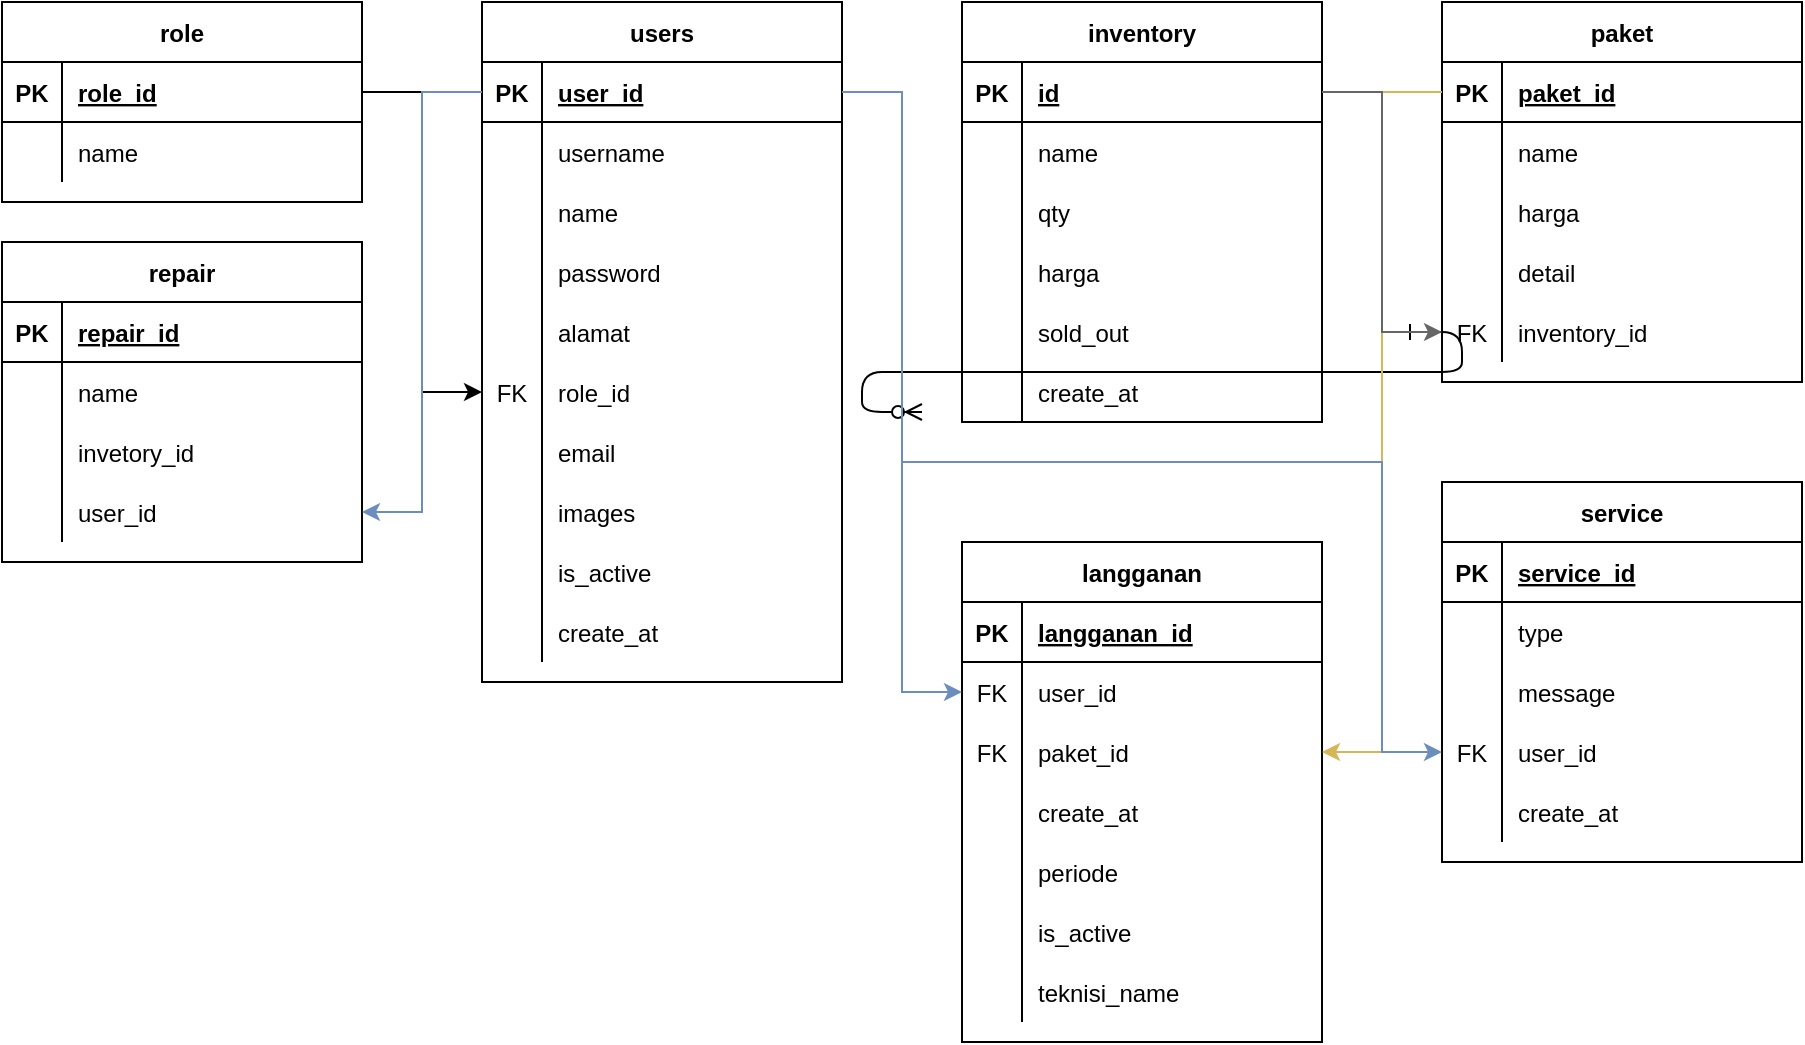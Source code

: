 <mxfile version="15.2.9" type="github">
  <diagram id="R2lEEEUBdFMjLlhIrx00" name="Page-1">
    <mxGraphModel dx="868" dy="482" grid="1" gridSize="10" guides="1" tooltips="1" connect="1" arrows="1" fold="1" page="1" pageScale="1" pageWidth="850" pageHeight="1100" math="0" shadow="0" extFonts="Permanent Marker^https://fonts.googleapis.com/css?family=Permanent+Marker">
      <root>
        <mxCell id="0" />
        <mxCell id="1" parent="0" />
        <mxCell id="C-vyLk0tnHw3VtMMgP7b-12" value="" style="edgeStyle=entityRelationEdgeStyle;endArrow=ERzeroToMany;startArrow=ERone;endFill=1;startFill=0;" parent="1" target="C-vyLk0tnHw3VtMMgP7b-17" edge="1">
          <mxGeometry width="100" height="100" relative="1" as="geometry">
            <mxPoint x="700" y="165" as="sourcePoint" />
            <mxPoint x="460" y="205" as="targetPoint" />
          </mxGeometry>
        </mxCell>
        <mxCell id="SBgtF4KE6FhKTmxoc9bB-1" value="users" style="shape=table;startSize=30;container=1;collapsible=1;childLayout=tableLayout;fixedRows=1;rowLines=0;fontStyle=1;align=center;resizeLast=1;" vertex="1" parent="1">
          <mxGeometry x="240" width="180" height="340" as="geometry" />
        </mxCell>
        <mxCell id="SBgtF4KE6FhKTmxoc9bB-2" value="" style="shape=partialRectangle;collapsible=0;dropTarget=0;pointerEvents=0;fillColor=none;top=0;left=0;bottom=1;right=0;points=[[0,0.5],[1,0.5]];portConstraint=eastwest;" vertex="1" parent="SBgtF4KE6FhKTmxoc9bB-1">
          <mxGeometry y="30" width="180" height="30" as="geometry" />
        </mxCell>
        <mxCell id="SBgtF4KE6FhKTmxoc9bB-3" value="PK" style="shape=partialRectangle;connectable=0;fillColor=none;top=0;left=0;bottom=0;right=0;fontStyle=1;overflow=hidden;" vertex="1" parent="SBgtF4KE6FhKTmxoc9bB-2">
          <mxGeometry width="30" height="30" as="geometry">
            <mxRectangle width="30" height="30" as="alternateBounds" />
          </mxGeometry>
        </mxCell>
        <mxCell id="SBgtF4KE6FhKTmxoc9bB-4" value="user_id" style="shape=partialRectangle;connectable=0;fillColor=none;top=0;left=0;bottom=0;right=0;align=left;spacingLeft=6;fontStyle=5;overflow=hidden;" vertex="1" parent="SBgtF4KE6FhKTmxoc9bB-2">
          <mxGeometry x="30" width="150" height="30" as="geometry">
            <mxRectangle width="150" height="30" as="alternateBounds" />
          </mxGeometry>
        </mxCell>
        <mxCell id="SBgtF4KE6FhKTmxoc9bB-5" value="" style="shape=partialRectangle;collapsible=0;dropTarget=0;pointerEvents=0;fillColor=none;top=0;left=0;bottom=0;right=0;points=[[0,0.5],[1,0.5]];portConstraint=eastwest;" vertex="1" parent="SBgtF4KE6FhKTmxoc9bB-1">
          <mxGeometry y="60" width="180" height="30" as="geometry" />
        </mxCell>
        <mxCell id="SBgtF4KE6FhKTmxoc9bB-6" value="" style="shape=partialRectangle;connectable=0;fillColor=none;top=0;left=0;bottom=0;right=0;editable=1;overflow=hidden;" vertex="1" parent="SBgtF4KE6FhKTmxoc9bB-5">
          <mxGeometry width="30" height="30" as="geometry">
            <mxRectangle width="30" height="30" as="alternateBounds" />
          </mxGeometry>
        </mxCell>
        <mxCell id="SBgtF4KE6FhKTmxoc9bB-7" value="username" style="shape=partialRectangle;connectable=0;fillColor=none;top=0;left=0;bottom=0;right=0;align=left;spacingLeft=6;overflow=hidden;" vertex="1" parent="SBgtF4KE6FhKTmxoc9bB-5">
          <mxGeometry x="30" width="150" height="30" as="geometry">
            <mxRectangle width="150" height="30" as="alternateBounds" />
          </mxGeometry>
        </mxCell>
        <mxCell id="SBgtF4KE6FhKTmxoc9bB-8" value="" style="shape=partialRectangle;collapsible=0;dropTarget=0;pointerEvents=0;fillColor=none;top=0;left=0;bottom=0;right=0;points=[[0,0.5],[1,0.5]];portConstraint=eastwest;" vertex="1" parent="SBgtF4KE6FhKTmxoc9bB-1">
          <mxGeometry y="90" width="180" height="30" as="geometry" />
        </mxCell>
        <mxCell id="SBgtF4KE6FhKTmxoc9bB-9" value="" style="shape=partialRectangle;connectable=0;fillColor=none;top=0;left=0;bottom=0;right=0;editable=1;overflow=hidden;" vertex="1" parent="SBgtF4KE6FhKTmxoc9bB-8">
          <mxGeometry width="30" height="30" as="geometry">
            <mxRectangle width="30" height="30" as="alternateBounds" />
          </mxGeometry>
        </mxCell>
        <mxCell id="SBgtF4KE6FhKTmxoc9bB-10" value="name" style="shape=partialRectangle;connectable=0;fillColor=none;top=0;left=0;bottom=0;right=0;align=left;spacingLeft=6;overflow=hidden;" vertex="1" parent="SBgtF4KE6FhKTmxoc9bB-8">
          <mxGeometry x="30" width="150" height="30" as="geometry">
            <mxRectangle width="150" height="30" as="alternateBounds" />
          </mxGeometry>
        </mxCell>
        <mxCell id="SBgtF4KE6FhKTmxoc9bB-14" style="shape=partialRectangle;collapsible=0;dropTarget=0;pointerEvents=0;fillColor=none;top=0;left=0;bottom=0;right=0;points=[[0,0.5],[1,0.5]];portConstraint=eastwest;" vertex="1" parent="SBgtF4KE6FhKTmxoc9bB-1">
          <mxGeometry y="120" width="180" height="30" as="geometry" />
        </mxCell>
        <mxCell id="SBgtF4KE6FhKTmxoc9bB-15" style="shape=partialRectangle;connectable=0;fillColor=none;top=0;left=0;bottom=0;right=0;editable=1;overflow=hidden;" vertex="1" parent="SBgtF4KE6FhKTmxoc9bB-14">
          <mxGeometry width="30" height="30" as="geometry">
            <mxRectangle width="30" height="30" as="alternateBounds" />
          </mxGeometry>
        </mxCell>
        <mxCell id="SBgtF4KE6FhKTmxoc9bB-16" value="password" style="shape=partialRectangle;connectable=0;fillColor=none;top=0;left=0;bottom=0;right=0;align=left;spacingLeft=6;overflow=hidden;" vertex="1" parent="SBgtF4KE6FhKTmxoc9bB-14">
          <mxGeometry x="30" width="150" height="30" as="geometry">
            <mxRectangle width="150" height="30" as="alternateBounds" />
          </mxGeometry>
        </mxCell>
        <mxCell id="SBgtF4KE6FhKTmxoc9bB-109" style="shape=partialRectangle;collapsible=0;dropTarget=0;pointerEvents=0;fillColor=none;top=0;left=0;bottom=0;right=0;points=[[0,0.5],[1,0.5]];portConstraint=eastwest;" vertex="1" parent="SBgtF4KE6FhKTmxoc9bB-1">
          <mxGeometry y="150" width="180" height="30" as="geometry" />
        </mxCell>
        <mxCell id="SBgtF4KE6FhKTmxoc9bB-110" style="shape=partialRectangle;connectable=0;fillColor=none;top=0;left=0;bottom=0;right=0;editable=1;overflow=hidden;" vertex="1" parent="SBgtF4KE6FhKTmxoc9bB-109">
          <mxGeometry width="30" height="30" as="geometry">
            <mxRectangle width="30" height="30" as="alternateBounds" />
          </mxGeometry>
        </mxCell>
        <mxCell id="SBgtF4KE6FhKTmxoc9bB-111" value="alamat" style="shape=partialRectangle;connectable=0;fillColor=none;top=0;left=0;bottom=0;right=0;align=left;spacingLeft=6;overflow=hidden;" vertex="1" parent="SBgtF4KE6FhKTmxoc9bB-109">
          <mxGeometry x="30" width="150" height="30" as="geometry">
            <mxRectangle width="150" height="30" as="alternateBounds" />
          </mxGeometry>
        </mxCell>
        <mxCell id="SBgtF4KE6FhKTmxoc9bB-17" style="shape=partialRectangle;collapsible=0;dropTarget=0;pointerEvents=0;fillColor=none;top=0;left=0;bottom=0;right=0;points=[[0,0.5],[1,0.5]];portConstraint=eastwest;" vertex="1" parent="SBgtF4KE6FhKTmxoc9bB-1">
          <mxGeometry y="180" width="180" height="30" as="geometry" />
        </mxCell>
        <mxCell id="SBgtF4KE6FhKTmxoc9bB-18" value="FK" style="shape=partialRectangle;connectable=0;fillColor=none;top=0;left=0;bottom=0;right=0;editable=1;overflow=hidden;" vertex="1" parent="SBgtF4KE6FhKTmxoc9bB-17">
          <mxGeometry width="30" height="30" as="geometry">
            <mxRectangle width="30" height="30" as="alternateBounds" />
          </mxGeometry>
        </mxCell>
        <mxCell id="SBgtF4KE6FhKTmxoc9bB-19" value="role_id" style="shape=partialRectangle;connectable=0;fillColor=none;top=0;left=0;bottom=0;right=0;align=left;spacingLeft=6;overflow=hidden;" vertex="1" parent="SBgtF4KE6FhKTmxoc9bB-17">
          <mxGeometry x="30" width="150" height="30" as="geometry">
            <mxRectangle width="150" height="30" as="alternateBounds" />
          </mxGeometry>
        </mxCell>
        <mxCell id="SBgtF4KE6FhKTmxoc9bB-11" value="" style="shape=partialRectangle;collapsible=0;dropTarget=0;pointerEvents=0;fillColor=none;top=0;left=0;bottom=0;right=0;points=[[0,0.5],[1,0.5]];portConstraint=eastwest;" vertex="1" parent="SBgtF4KE6FhKTmxoc9bB-1">
          <mxGeometry y="210" width="180" height="30" as="geometry" />
        </mxCell>
        <mxCell id="SBgtF4KE6FhKTmxoc9bB-12" value="" style="shape=partialRectangle;connectable=0;fillColor=none;top=0;left=0;bottom=0;right=0;editable=1;overflow=hidden;" vertex="1" parent="SBgtF4KE6FhKTmxoc9bB-11">
          <mxGeometry width="30" height="30" as="geometry">
            <mxRectangle width="30" height="30" as="alternateBounds" />
          </mxGeometry>
        </mxCell>
        <mxCell id="SBgtF4KE6FhKTmxoc9bB-13" value="email" style="shape=partialRectangle;connectable=0;fillColor=none;top=0;left=0;bottom=0;right=0;align=left;spacingLeft=6;overflow=hidden;" vertex="1" parent="SBgtF4KE6FhKTmxoc9bB-11">
          <mxGeometry x="30" width="150" height="30" as="geometry">
            <mxRectangle width="150" height="30" as="alternateBounds" />
          </mxGeometry>
        </mxCell>
        <mxCell id="SBgtF4KE6FhKTmxoc9bB-20" style="shape=partialRectangle;collapsible=0;dropTarget=0;pointerEvents=0;fillColor=none;top=0;left=0;bottom=0;right=0;points=[[0,0.5],[1,0.5]];portConstraint=eastwest;" vertex="1" parent="SBgtF4KE6FhKTmxoc9bB-1">
          <mxGeometry y="240" width="180" height="30" as="geometry" />
        </mxCell>
        <mxCell id="SBgtF4KE6FhKTmxoc9bB-21" style="shape=partialRectangle;connectable=0;fillColor=none;top=0;left=0;bottom=0;right=0;editable=1;overflow=hidden;" vertex="1" parent="SBgtF4KE6FhKTmxoc9bB-20">
          <mxGeometry width="30" height="30" as="geometry">
            <mxRectangle width="30" height="30" as="alternateBounds" />
          </mxGeometry>
        </mxCell>
        <mxCell id="SBgtF4KE6FhKTmxoc9bB-22" value="images" style="shape=partialRectangle;connectable=0;fillColor=none;top=0;left=0;bottom=0;right=0;align=left;spacingLeft=6;overflow=hidden;" vertex="1" parent="SBgtF4KE6FhKTmxoc9bB-20">
          <mxGeometry x="30" width="150" height="30" as="geometry">
            <mxRectangle width="150" height="30" as="alternateBounds" />
          </mxGeometry>
        </mxCell>
        <mxCell id="SBgtF4KE6FhKTmxoc9bB-23" style="shape=partialRectangle;collapsible=0;dropTarget=0;pointerEvents=0;fillColor=none;top=0;left=0;bottom=0;right=0;points=[[0,0.5],[1,0.5]];portConstraint=eastwest;" vertex="1" parent="SBgtF4KE6FhKTmxoc9bB-1">
          <mxGeometry y="270" width="180" height="30" as="geometry" />
        </mxCell>
        <mxCell id="SBgtF4KE6FhKTmxoc9bB-24" style="shape=partialRectangle;connectable=0;fillColor=none;top=0;left=0;bottom=0;right=0;editable=1;overflow=hidden;" vertex="1" parent="SBgtF4KE6FhKTmxoc9bB-23">
          <mxGeometry width="30" height="30" as="geometry">
            <mxRectangle width="30" height="30" as="alternateBounds" />
          </mxGeometry>
        </mxCell>
        <mxCell id="SBgtF4KE6FhKTmxoc9bB-25" value="is_active" style="shape=partialRectangle;connectable=0;fillColor=none;top=0;left=0;bottom=0;right=0;align=left;spacingLeft=6;overflow=hidden;" vertex="1" parent="SBgtF4KE6FhKTmxoc9bB-23">
          <mxGeometry x="30" width="150" height="30" as="geometry">
            <mxRectangle width="150" height="30" as="alternateBounds" />
          </mxGeometry>
        </mxCell>
        <mxCell id="SBgtF4KE6FhKTmxoc9bB-26" style="shape=partialRectangle;collapsible=0;dropTarget=0;pointerEvents=0;fillColor=none;top=0;left=0;bottom=0;right=0;points=[[0,0.5],[1,0.5]];portConstraint=eastwest;" vertex="1" parent="SBgtF4KE6FhKTmxoc9bB-1">
          <mxGeometry y="300" width="180" height="30" as="geometry" />
        </mxCell>
        <mxCell id="SBgtF4KE6FhKTmxoc9bB-27" style="shape=partialRectangle;connectable=0;fillColor=none;top=0;left=0;bottom=0;right=0;editable=1;overflow=hidden;" vertex="1" parent="SBgtF4KE6FhKTmxoc9bB-26">
          <mxGeometry width="30" height="30" as="geometry">
            <mxRectangle width="30" height="30" as="alternateBounds" />
          </mxGeometry>
        </mxCell>
        <mxCell id="SBgtF4KE6FhKTmxoc9bB-28" value="create_at" style="shape=partialRectangle;connectable=0;fillColor=none;top=0;left=0;bottom=0;right=0;align=left;spacingLeft=6;overflow=hidden;" vertex="1" parent="SBgtF4KE6FhKTmxoc9bB-26">
          <mxGeometry x="30" width="150" height="30" as="geometry">
            <mxRectangle width="150" height="30" as="alternateBounds" />
          </mxGeometry>
        </mxCell>
        <mxCell id="SBgtF4KE6FhKTmxoc9bB-29" value="role" style="shape=table;startSize=30;container=1;collapsible=1;childLayout=tableLayout;fixedRows=1;rowLines=0;fontStyle=1;align=center;resizeLast=1;" vertex="1" parent="1">
          <mxGeometry width="180" height="100" as="geometry" />
        </mxCell>
        <mxCell id="SBgtF4KE6FhKTmxoc9bB-30" value="" style="shape=partialRectangle;collapsible=0;dropTarget=0;pointerEvents=0;fillColor=none;top=0;left=0;bottom=1;right=0;points=[[0,0.5],[1,0.5]];portConstraint=eastwest;" vertex="1" parent="SBgtF4KE6FhKTmxoc9bB-29">
          <mxGeometry y="30" width="180" height="30" as="geometry" />
        </mxCell>
        <mxCell id="SBgtF4KE6FhKTmxoc9bB-31" value="PK" style="shape=partialRectangle;connectable=0;fillColor=none;top=0;left=0;bottom=0;right=0;fontStyle=1;overflow=hidden;" vertex="1" parent="SBgtF4KE6FhKTmxoc9bB-30">
          <mxGeometry width="30" height="30" as="geometry">
            <mxRectangle width="30" height="30" as="alternateBounds" />
          </mxGeometry>
        </mxCell>
        <mxCell id="SBgtF4KE6FhKTmxoc9bB-32" value="role_id" style="shape=partialRectangle;connectable=0;fillColor=none;top=0;left=0;bottom=0;right=0;align=left;spacingLeft=6;fontStyle=5;overflow=hidden;" vertex="1" parent="SBgtF4KE6FhKTmxoc9bB-30">
          <mxGeometry x="30" width="150" height="30" as="geometry">
            <mxRectangle width="150" height="30" as="alternateBounds" />
          </mxGeometry>
        </mxCell>
        <mxCell id="SBgtF4KE6FhKTmxoc9bB-33" value="" style="shape=partialRectangle;collapsible=0;dropTarget=0;pointerEvents=0;fillColor=none;top=0;left=0;bottom=0;right=0;points=[[0,0.5],[1,0.5]];portConstraint=eastwest;" vertex="1" parent="SBgtF4KE6FhKTmxoc9bB-29">
          <mxGeometry y="60" width="180" height="30" as="geometry" />
        </mxCell>
        <mxCell id="SBgtF4KE6FhKTmxoc9bB-34" value="" style="shape=partialRectangle;connectable=0;fillColor=none;top=0;left=0;bottom=0;right=0;editable=1;overflow=hidden;" vertex="1" parent="SBgtF4KE6FhKTmxoc9bB-33">
          <mxGeometry width="30" height="30" as="geometry">
            <mxRectangle width="30" height="30" as="alternateBounds" />
          </mxGeometry>
        </mxCell>
        <mxCell id="SBgtF4KE6FhKTmxoc9bB-35" value="name" style="shape=partialRectangle;connectable=0;fillColor=none;top=0;left=0;bottom=0;right=0;align=left;spacingLeft=6;overflow=hidden;" vertex="1" parent="SBgtF4KE6FhKTmxoc9bB-33">
          <mxGeometry x="30" width="150" height="30" as="geometry">
            <mxRectangle width="150" height="30" as="alternateBounds" />
          </mxGeometry>
        </mxCell>
        <mxCell id="SBgtF4KE6FhKTmxoc9bB-42" value="" style="edgeStyle=orthogonalEdgeStyle;rounded=0;orthogonalLoop=1;jettySize=auto;html=1;entryX=0;entryY=0.5;entryDx=0;entryDy=0;" edge="1" parent="1" source="SBgtF4KE6FhKTmxoc9bB-30" target="SBgtF4KE6FhKTmxoc9bB-17">
          <mxGeometry relative="1" as="geometry" />
        </mxCell>
        <mxCell id="SBgtF4KE6FhKTmxoc9bB-43" value="inventory" style="shape=table;startSize=30;container=1;collapsible=1;childLayout=tableLayout;fixedRows=1;rowLines=0;fontStyle=1;align=center;resizeLast=1;" vertex="1" parent="1">
          <mxGeometry x="480" width="180" height="210" as="geometry" />
        </mxCell>
        <mxCell id="SBgtF4KE6FhKTmxoc9bB-44" value="" style="shape=partialRectangle;collapsible=0;dropTarget=0;pointerEvents=0;fillColor=none;top=0;left=0;bottom=1;right=0;points=[[0,0.5],[1,0.5]];portConstraint=eastwest;" vertex="1" parent="SBgtF4KE6FhKTmxoc9bB-43">
          <mxGeometry y="30" width="180" height="30" as="geometry" />
        </mxCell>
        <mxCell id="SBgtF4KE6FhKTmxoc9bB-45" value="PK" style="shape=partialRectangle;connectable=0;fillColor=none;top=0;left=0;bottom=0;right=0;fontStyle=1;overflow=hidden;" vertex="1" parent="SBgtF4KE6FhKTmxoc9bB-44">
          <mxGeometry width="30" height="30" as="geometry">
            <mxRectangle width="30" height="30" as="alternateBounds" />
          </mxGeometry>
        </mxCell>
        <mxCell id="SBgtF4KE6FhKTmxoc9bB-46" value="id" style="shape=partialRectangle;connectable=0;fillColor=none;top=0;left=0;bottom=0;right=0;align=left;spacingLeft=6;fontStyle=5;overflow=hidden;" vertex="1" parent="SBgtF4KE6FhKTmxoc9bB-44">
          <mxGeometry x="30" width="150" height="30" as="geometry">
            <mxRectangle width="150" height="30" as="alternateBounds" />
          </mxGeometry>
        </mxCell>
        <mxCell id="SBgtF4KE6FhKTmxoc9bB-47" value="" style="shape=partialRectangle;collapsible=0;dropTarget=0;pointerEvents=0;fillColor=none;top=0;left=0;bottom=0;right=0;points=[[0,0.5],[1,0.5]];portConstraint=eastwest;" vertex="1" parent="SBgtF4KE6FhKTmxoc9bB-43">
          <mxGeometry y="60" width="180" height="30" as="geometry" />
        </mxCell>
        <mxCell id="SBgtF4KE6FhKTmxoc9bB-48" value="" style="shape=partialRectangle;connectable=0;fillColor=none;top=0;left=0;bottom=0;right=0;editable=1;overflow=hidden;" vertex="1" parent="SBgtF4KE6FhKTmxoc9bB-47">
          <mxGeometry width="30" height="30" as="geometry">
            <mxRectangle width="30" height="30" as="alternateBounds" />
          </mxGeometry>
        </mxCell>
        <mxCell id="SBgtF4KE6FhKTmxoc9bB-49" value="name" style="shape=partialRectangle;connectable=0;fillColor=none;top=0;left=0;bottom=0;right=0;align=left;spacingLeft=6;overflow=hidden;" vertex="1" parent="SBgtF4KE6FhKTmxoc9bB-47">
          <mxGeometry x="30" width="150" height="30" as="geometry">
            <mxRectangle width="150" height="30" as="alternateBounds" />
          </mxGeometry>
        </mxCell>
        <mxCell id="SBgtF4KE6FhKTmxoc9bB-50" value="" style="shape=partialRectangle;collapsible=0;dropTarget=0;pointerEvents=0;fillColor=none;top=0;left=0;bottom=0;right=0;points=[[0,0.5],[1,0.5]];portConstraint=eastwest;" vertex="1" parent="SBgtF4KE6FhKTmxoc9bB-43">
          <mxGeometry y="90" width="180" height="30" as="geometry" />
        </mxCell>
        <mxCell id="SBgtF4KE6FhKTmxoc9bB-51" value="" style="shape=partialRectangle;connectable=0;fillColor=none;top=0;left=0;bottom=0;right=0;editable=1;overflow=hidden;" vertex="1" parent="SBgtF4KE6FhKTmxoc9bB-50">
          <mxGeometry width="30" height="30" as="geometry">
            <mxRectangle width="30" height="30" as="alternateBounds" />
          </mxGeometry>
        </mxCell>
        <mxCell id="SBgtF4KE6FhKTmxoc9bB-52" value="qty" style="shape=partialRectangle;connectable=0;fillColor=none;top=0;left=0;bottom=0;right=0;align=left;spacingLeft=6;overflow=hidden;" vertex="1" parent="SBgtF4KE6FhKTmxoc9bB-50">
          <mxGeometry x="30" width="150" height="30" as="geometry">
            <mxRectangle width="150" height="30" as="alternateBounds" />
          </mxGeometry>
        </mxCell>
        <mxCell id="SBgtF4KE6FhKTmxoc9bB-53" value="" style="shape=partialRectangle;collapsible=0;dropTarget=0;pointerEvents=0;fillColor=none;top=0;left=0;bottom=0;right=0;points=[[0,0.5],[1,0.5]];portConstraint=eastwest;" vertex="1" parent="SBgtF4KE6FhKTmxoc9bB-43">
          <mxGeometry y="120" width="180" height="30" as="geometry" />
        </mxCell>
        <mxCell id="SBgtF4KE6FhKTmxoc9bB-54" value="" style="shape=partialRectangle;connectable=0;fillColor=none;top=0;left=0;bottom=0;right=0;editable=1;overflow=hidden;" vertex="1" parent="SBgtF4KE6FhKTmxoc9bB-53">
          <mxGeometry width="30" height="30" as="geometry">
            <mxRectangle width="30" height="30" as="alternateBounds" />
          </mxGeometry>
        </mxCell>
        <mxCell id="SBgtF4KE6FhKTmxoc9bB-55" value="harga" style="shape=partialRectangle;connectable=0;fillColor=none;top=0;left=0;bottom=0;right=0;align=left;spacingLeft=6;overflow=hidden;" vertex="1" parent="SBgtF4KE6FhKTmxoc9bB-53">
          <mxGeometry x="30" width="150" height="30" as="geometry">
            <mxRectangle width="150" height="30" as="alternateBounds" />
          </mxGeometry>
        </mxCell>
        <mxCell id="SBgtF4KE6FhKTmxoc9bB-56" style="shape=partialRectangle;collapsible=0;dropTarget=0;pointerEvents=0;fillColor=none;top=0;left=0;bottom=0;right=0;points=[[0,0.5],[1,0.5]];portConstraint=eastwest;" vertex="1" parent="SBgtF4KE6FhKTmxoc9bB-43">
          <mxGeometry y="150" width="180" height="30" as="geometry" />
        </mxCell>
        <mxCell id="SBgtF4KE6FhKTmxoc9bB-57" style="shape=partialRectangle;connectable=0;fillColor=none;top=0;left=0;bottom=0;right=0;editable=1;overflow=hidden;" vertex="1" parent="SBgtF4KE6FhKTmxoc9bB-56">
          <mxGeometry width="30" height="30" as="geometry">
            <mxRectangle width="30" height="30" as="alternateBounds" />
          </mxGeometry>
        </mxCell>
        <mxCell id="SBgtF4KE6FhKTmxoc9bB-58" value="sold_out" style="shape=partialRectangle;connectable=0;fillColor=none;top=0;left=0;bottom=0;right=0;align=left;spacingLeft=6;overflow=hidden;" vertex="1" parent="SBgtF4KE6FhKTmxoc9bB-56">
          <mxGeometry x="30" width="150" height="30" as="geometry">
            <mxRectangle width="150" height="30" as="alternateBounds" />
          </mxGeometry>
        </mxCell>
        <mxCell id="SBgtF4KE6FhKTmxoc9bB-124" style="shape=partialRectangle;collapsible=0;dropTarget=0;pointerEvents=0;fillColor=none;top=0;left=0;bottom=0;right=0;points=[[0,0.5],[1,0.5]];portConstraint=eastwest;" vertex="1" parent="SBgtF4KE6FhKTmxoc9bB-43">
          <mxGeometry y="180" width="180" height="30" as="geometry" />
        </mxCell>
        <mxCell id="SBgtF4KE6FhKTmxoc9bB-125" style="shape=partialRectangle;connectable=0;fillColor=none;top=0;left=0;bottom=0;right=0;editable=1;overflow=hidden;" vertex="1" parent="SBgtF4KE6FhKTmxoc9bB-124">
          <mxGeometry width="30" height="30" as="geometry">
            <mxRectangle width="30" height="30" as="alternateBounds" />
          </mxGeometry>
        </mxCell>
        <mxCell id="SBgtF4KE6FhKTmxoc9bB-126" value="create_at" style="shape=partialRectangle;connectable=0;fillColor=none;top=0;left=0;bottom=0;right=0;align=left;spacingLeft=6;overflow=hidden;" vertex="1" parent="SBgtF4KE6FhKTmxoc9bB-124">
          <mxGeometry x="30" width="150" height="30" as="geometry">
            <mxRectangle width="150" height="30" as="alternateBounds" />
          </mxGeometry>
        </mxCell>
        <mxCell id="SBgtF4KE6FhKTmxoc9bB-59" value="langganan" style="shape=table;startSize=30;container=1;collapsible=1;childLayout=tableLayout;fixedRows=1;rowLines=0;fontStyle=1;align=center;resizeLast=1;" vertex="1" parent="1">
          <mxGeometry x="480" y="270" width="180" height="250" as="geometry" />
        </mxCell>
        <mxCell id="SBgtF4KE6FhKTmxoc9bB-60" value="" style="shape=partialRectangle;collapsible=0;dropTarget=0;pointerEvents=0;fillColor=none;top=0;left=0;bottom=1;right=0;points=[[0,0.5],[1,0.5]];portConstraint=eastwest;" vertex="1" parent="SBgtF4KE6FhKTmxoc9bB-59">
          <mxGeometry y="30" width="180" height="30" as="geometry" />
        </mxCell>
        <mxCell id="SBgtF4KE6FhKTmxoc9bB-61" value="PK" style="shape=partialRectangle;connectable=0;fillColor=none;top=0;left=0;bottom=0;right=0;fontStyle=1;overflow=hidden;" vertex="1" parent="SBgtF4KE6FhKTmxoc9bB-60">
          <mxGeometry width="30" height="30" as="geometry">
            <mxRectangle width="30" height="30" as="alternateBounds" />
          </mxGeometry>
        </mxCell>
        <mxCell id="SBgtF4KE6FhKTmxoc9bB-62" value="langganan_id" style="shape=partialRectangle;connectable=0;fillColor=none;top=0;left=0;bottom=0;right=0;align=left;spacingLeft=6;fontStyle=5;overflow=hidden;" vertex="1" parent="SBgtF4KE6FhKTmxoc9bB-60">
          <mxGeometry x="30" width="150" height="30" as="geometry">
            <mxRectangle width="150" height="30" as="alternateBounds" />
          </mxGeometry>
        </mxCell>
        <mxCell id="SBgtF4KE6FhKTmxoc9bB-63" value="" style="shape=partialRectangle;collapsible=0;dropTarget=0;pointerEvents=0;fillColor=none;top=0;left=0;bottom=0;right=0;points=[[0,0.5],[1,0.5]];portConstraint=eastwest;" vertex="1" parent="SBgtF4KE6FhKTmxoc9bB-59">
          <mxGeometry y="60" width="180" height="30" as="geometry" />
        </mxCell>
        <mxCell id="SBgtF4KE6FhKTmxoc9bB-64" value="FK" style="shape=partialRectangle;connectable=0;fillColor=none;top=0;left=0;bottom=0;right=0;editable=1;overflow=hidden;" vertex="1" parent="SBgtF4KE6FhKTmxoc9bB-63">
          <mxGeometry width="30" height="30" as="geometry">
            <mxRectangle width="30" height="30" as="alternateBounds" />
          </mxGeometry>
        </mxCell>
        <mxCell id="SBgtF4KE6FhKTmxoc9bB-65" value="user_id" style="shape=partialRectangle;connectable=0;fillColor=none;top=0;left=0;bottom=0;right=0;align=left;spacingLeft=6;overflow=hidden;" vertex="1" parent="SBgtF4KE6FhKTmxoc9bB-63">
          <mxGeometry x="30" width="150" height="30" as="geometry">
            <mxRectangle width="150" height="30" as="alternateBounds" />
          </mxGeometry>
        </mxCell>
        <mxCell id="SBgtF4KE6FhKTmxoc9bB-66" value="" style="shape=partialRectangle;collapsible=0;dropTarget=0;pointerEvents=0;fillColor=none;top=0;left=0;bottom=0;right=0;points=[[0,0.5],[1,0.5]];portConstraint=eastwest;" vertex="1" parent="SBgtF4KE6FhKTmxoc9bB-59">
          <mxGeometry y="90" width="180" height="30" as="geometry" />
        </mxCell>
        <mxCell id="SBgtF4KE6FhKTmxoc9bB-67" value="FK" style="shape=partialRectangle;connectable=0;fillColor=none;top=0;left=0;bottom=0;right=0;editable=1;overflow=hidden;" vertex="1" parent="SBgtF4KE6FhKTmxoc9bB-66">
          <mxGeometry width="30" height="30" as="geometry">
            <mxRectangle width="30" height="30" as="alternateBounds" />
          </mxGeometry>
        </mxCell>
        <mxCell id="SBgtF4KE6FhKTmxoc9bB-68" value="paket_id" style="shape=partialRectangle;connectable=0;fillColor=none;top=0;left=0;bottom=0;right=0;align=left;spacingLeft=6;overflow=hidden;" vertex="1" parent="SBgtF4KE6FhKTmxoc9bB-66">
          <mxGeometry x="30" width="150" height="30" as="geometry">
            <mxRectangle width="150" height="30" as="alternateBounds" />
          </mxGeometry>
        </mxCell>
        <mxCell id="SBgtF4KE6FhKTmxoc9bB-69" value="" style="shape=partialRectangle;collapsible=0;dropTarget=0;pointerEvents=0;fillColor=none;top=0;left=0;bottom=0;right=0;points=[[0,0.5],[1,0.5]];portConstraint=eastwest;" vertex="1" parent="SBgtF4KE6FhKTmxoc9bB-59">
          <mxGeometry y="120" width="180" height="30" as="geometry" />
        </mxCell>
        <mxCell id="SBgtF4KE6FhKTmxoc9bB-70" value="" style="shape=partialRectangle;connectable=0;fillColor=none;top=0;left=0;bottom=0;right=0;editable=1;overflow=hidden;" vertex="1" parent="SBgtF4KE6FhKTmxoc9bB-69">
          <mxGeometry width="30" height="30" as="geometry">
            <mxRectangle width="30" height="30" as="alternateBounds" />
          </mxGeometry>
        </mxCell>
        <mxCell id="SBgtF4KE6FhKTmxoc9bB-71" value="create_at" style="shape=partialRectangle;connectable=0;fillColor=none;top=0;left=0;bottom=0;right=0;align=left;spacingLeft=6;overflow=hidden;" vertex="1" parent="SBgtF4KE6FhKTmxoc9bB-69">
          <mxGeometry x="30" width="150" height="30" as="geometry">
            <mxRectangle width="150" height="30" as="alternateBounds" />
          </mxGeometry>
        </mxCell>
        <mxCell id="SBgtF4KE6FhKTmxoc9bB-100" style="shape=partialRectangle;collapsible=0;dropTarget=0;pointerEvents=0;fillColor=none;top=0;left=0;bottom=0;right=0;points=[[0,0.5],[1,0.5]];portConstraint=eastwest;" vertex="1" parent="SBgtF4KE6FhKTmxoc9bB-59">
          <mxGeometry y="150" width="180" height="30" as="geometry" />
        </mxCell>
        <mxCell id="SBgtF4KE6FhKTmxoc9bB-101" style="shape=partialRectangle;connectable=0;fillColor=none;top=0;left=0;bottom=0;right=0;editable=1;overflow=hidden;" vertex="1" parent="SBgtF4KE6FhKTmxoc9bB-100">
          <mxGeometry width="30" height="30" as="geometry">
            <mxRectangle width="30" height="30" as="alternateBounds" />
          </mxGeometry>
        </mxCell>
        <mxCell id="SBgtF4KE6FhKTmxoc9bB-102" value="periode" style="shape=partialRectangle;connectable=0;fillColor=none;top=0;left=0;bottom=0;right=0;align=left;spacingLeft=6;overflow=hidden;" vertex="1" parent="SBgtF4KE6FhKTmxoc9bB-100">
          <mxGeometry x="30" width="150" height="30" as="geometry">
            <mxRectangle width="150" height="30" as="alternateBounds" />
          </mxGeometry>
        </mxCell>
        <mxCell id="SBgtF4KE6FhKTmxoc9bB-103" style="shape=partialRectangle;collapsible=0;dropTarget=0;pointerEvents=0;fillColor=none;top=0;left=0;bottom=0;right=0;points=[[0,0.5],[1,0.5]];portConstraint=eastwest;" vertex="1" parent="SBgtF4KE6FhKTmxoc9bB-59">
          <mxGeometry y="180" width="180" height="30" as="geometry" />
        </mxCell>
        <mxCell id="SBgtF4KE6FhKTmxoc9bB-104" style="shape=partialRectangle;connectable=0;fillColor=none;top=0;left=0;bottom=0;right=0;editable=1;overflow=hidden;" vertex="1" parent="SBgtF4KE6FhKTmxoc9bB-103">
          <mxGeometry width="30" height="30" as="geometry">
            <mxRectangle width="30" height="30" as="alternateBounds" />
          </mxGeometry>
        </mxCell>
        <mxCell id="SBgtF4KE6FhKTmxoc9bB-105" value="is_active" style="shape=partialRectangle;connectable=0;fillColor=none;top=0;left=0;bottom=0;right=0;align=left;spacingLeft=6;overflow=hidden;" vertex="1" parent="SBgtF4KE6FhKTmxoc9bB-103">
          <mxGeometry x="30" width="150" height="30" as="geometry">
            <mxRectangle width="150" height="30" as="alternateBounds" />
          </mxGeometry>
        </mxCell>
        <mxCell id="SBgtF4KE6FhKTmxoc9bB-112" style="shape=partialRectangle;collapsible=0;dropTarget=0;pointerEvents=0;fillColor=none;top=0;left=0;bottom=0;right=0;points=[[0,0.5],[1,0.5]];portConstraint=eastwest;" vertex="1" parent="SBgtF4KE6FhKTmxoc9bB-59">
          <mxGeometry y="210" width="180" height="30" as="geometry" />
        </mxCell>
        <mxCell id="SBgtF4KE6FhKTmxoc9bB-113" style="shape=partialRectangle;connectable=0;fillColor=none;top=0;left=0;bottom=0;right=0;editable=1;overflow=hidden;" vertex="1" parent="SBgtF4KE6FhKTmxoc9bB-112">
          <mxGeometry width="30" height="30" as="geometry">
            <mxRectangle width="30" height="30" as="alternateBounds" />
          </mxGeometry>
        </mxCell>
        <mxCell id="SBgtF4KE6FhKTmxoc9bB-114" value="teknisi_name" style="shape=partialRectangle;connectable=0;fillColor=none;top=0;left=0;bottom=0;right=0;align=left;spacingLeft=6;overflow=hidden;" vertex="1" parent="SBgtF4KE6FhKTmxoc9bB-112">
          <mxGeometry x="30" width="150" height="30" as="geometry">
            <mxRectangle width="150" height="30" as="alternateBounds" />
          </mxGeometry>
        </mxCell>
        <mxCell id="SBgtF4KE6FhKTmxoc9bB-72" value="paket" style="shape=table;startSize=30;container=1;collapsible=1;childLayout=tableLayout;fixedRows=1;rowLines=0;fontStyle=1;align=center;resizeLast=1;" vertex="1" parent="1">
          <mxGeometry x="720" width="180" height="190" as="geometry" />
        </mxCell>
        <mxCell id="SBgtF4KE6FhKTmxoc9bB-73" value="" style="shape=partialRectangle;collapsible=0;dropTarget=0;pointerEvents=0;fillColor=none;top=0;left=0;bottom=1;right=0;points=[[0,0.5],[1,0.5]];portConstraint=eastwest;" vertex="1" parent="SBgtF4KE6FhKTmxoc9bB-72">
          <mxGeometry y="30" width="180" height="30" as="geometry" />
        </mxCell>
        <mxCell id="SBgtF4KE6FhKTmxoc9bB-74" value="PK" style="shape=partialRectangle;connectable=0;fillColor=none;top=0;left=0;bottom=0;right=0;fontStyle=1;overflow=hidden;" vertex="1" parent="SBgtF4KE6FhKTmxoc9bB-73">
          <mxGeometry width="30" height="30" as="geometry">
            <mxRectangle width="30" height="30" as="alternateBounds" />
          </mxGeometry>
        </mxCell>
        <mxCell id="SBgtF4KE6FhKTmxoc9bB-75" value="paket_id" style="shape=partialRectangle;connectable=0;fillColor=none;top=0;left=0;bottom=0;right=0;align=left;spacingLeft=6;fontStyle=5;overflow=hidden;" vertex="1" parent="SBgtF4KE6FhKTmxoc9bB-73">
          <mxGeometry x="30" width="150" height="30" as="geometry">
            <mxRectangle width="150" height="30" as="alternateBounds" />
          </mxGeometry>
        </mxCell>
        <mxCell id="SBgtF4KE6FhKTmxoc9bB-76" value="" style="shape=partialRectangle;collapsible=0;dropTarget=0;pointerEvents=0;fillColor=none;top=0;left=0;bottom=0;right=0;points=[[0,0.5],[1,0.5]];portConstraint=eastwest;" vertex="1" parent="SBgtF4KE6FhKTmxoc9bB-72">
          <mxGeometry y="60" width="180" height="30" as="geometry" />
        </mxCell>
        <mxCell id="SBgtF4KE6FhKTmxoc9bB-77" value="" style="shape=partialRectangle;connectable=0;fillColor=none;top=0;left=0;bottom=0;right=0;editable=1;overflow=hidden;" vertex="1" parent="SBgtF4KE6FhKTmxoc9bB-76">
          <mxGeometry width="30" height="30" as="geometry">
            <mxRectangle width="30" height="30" as="alternateBounds" />
          </mxGeometry>
        </mxCell>
        <mxCell id="SBgtF4KE6FhKTmxoc9bB-78" value="name" style="shape=partialRectangle;connectable=0;fillColor=none;top=0;left=0;bottom=0;right=0;align=left;spacingLeft=6;overflow=hidden;" vertex="1" parent="SBgtF4KE6FhKTmxoc9bB-76">
          <mxGeometry x="30" width="150" height="30" as="geometry">
            <mxRectangle width="150" height="30" as="alternateBounds" />
          </mxGeometry>
        </mxCell>
        <mxCell id="SBgtF4KE6FhKTmxoc9bB-79" value="" style="shape=partialRectangle;collapsible=0;dropTarget=0;pointerEvents=0;fillColor=none;top=0;left=0;bottom=0;right=0;points=[[0,0.5],[1,0.5]];portConstraint=eastwest;" vertex="1" parent="SBgtF4KE6FhKTmxoc9bB-72">
          <mxGeometry y="90" width="180" height="30" as="geometry" />
        </mxCell>
        <mxCell id="SBgtF4KE6FhKTmxoc9bB-80" value="" style="shape=partialRectangle;connectable=0;fillColor=none;top=0;left=0;bottom=0;right=0;editable=1;overflow=hidden;" vertex="1" parent="SBgtF4KE6FhKTmxoc9bB-79">
          <mxGeometry width="30" height="30" as="geometry">
            <mxRectangle width="30" height="30" as="alternateBounds" />
          </mxGeometry>
        </mxCell>
        <mxCell id="SBgtF4KE6FhKTmxoc9bB-81" value="harga" style="shape=partialRectangle;connectable=0;fillColor=none;top=0;left=0;bottom=0;right=0;align=left;spacingLeft=6;overflow=hidden;" vertex="1" parent="SBgtF4KE6FhKTmxoc9bB-79">
          <mxGeometry x="30" width="150" height="30" as="geometry">
            <mxRectangle width="150" height="30" as="alternateBounds" />
          </mxGeometry>
        </mxCell>
        <mxCell id="SBgtF4KE6FhKTmxoc9bB-82" value="" style="shape=partialRectangle;collapsible=0;dropTarget=0;pointerEvents=0;fillColor=none;top=0;left=0;bottom=0;right=0;points=[[0,0.5],[1,0.5]];portConstraint=eastwest;" vertex="1" parent="SBgtF4KE6FhKTmxoc9bB-72">
          <mxGeometry y="120" width="180" height="30" as="geometry" />
        </mxCell>
        <mxCell id="SBgtF4KE6FhKTmxoc9bB-83" value="" style="shape=partialRectangle;connectable=0;fillColor=none;top=0;left=0;bottom=0;right=0;editable=1;overflow=hidden;" vertex="1" parent="SBgtF4KE6FhKTmxoc9bB-82">
          <mxGeometry width="30" height="30" as="geometry">
            <mxRectangle width="30" height="30" as="alternateBounds" />
          </mxGeometry>
        </mxCell>
        <mxCell id="SBgtF4KE6FhKTmxoc9bB-84" value="detail" style="shape=partialRectangle;connectable=0;fillColor=none;top=0;left=0;bottom=0;right=0;align=left;spacingLeft=6;overflow=hidden;" vertex="1" parent="SBgtF4KE6FhKTmxoc9bB-82">
          <mxGeometry x="30" width="150" height="30" as="geometry">
            <mxRectangle width="150" height="30" as="alternateBounds" />
          </mxGeometry>
        </mxCell>
        <mxCell id="SBgtF4KE6FhKTmxoc9bB-115" style="shape=partialRectangle;collapsible=0;dropTarget=0;pointerEvents=0;fillColor=none;top=0;left=0;bottom=0;right=0;points=[[0,0.5],[1,0.5]];portConstraint=eastwest;" vertex="1" parent="SBgtF4KE6FhKTmxoc9bB-72">
          <mxGeometry y="150" width="180" height="30" as="geometry" />
        </mxCell>
        <mxCell id="SBgtF4KE6FhKTmxoc9bB-116" value="FK" style="shape=partialRectangle;connectable=0;fillColor=none;top=0;left=0;bottom=0;right=0;editable=1;overflow=hidden;" vertex="1" parent="SBgtF4KE6FhKTmxoc9bB-115">
          <mxGeometry width="30" height="30" as="geometry">
            <mxRectangle width="30" height="30" as="alternateBounds" />
          </mxGeometry>
        </mxCell>
        <mxCell id="SBgtF4KE6FhKTmxoc9bB-117" value="inventory_id" style="shape=partialRectangle;connectable=0;fillColor=none;top=0;left=0;bottom=0;right=0;align=left;spacingLeft=6;overflow=hidden;" vertex="1" parent="SBgtF4KE6FhKTmxoc9bB-115">
          <mxGeometry x="30" width="150" height="30" as="geometry">
            <mxRectangle width="150" height="30" as="alternateBounds" />
          </mxGeometry>
        </mxCell>
        <mxCell id="SBgtF4KE6FhKTmxoc9bB-85" style="edgeStyle=orthogonalEdgeStyle;rounded=0;orthogonalLoop=1;jettySize=auto;html=1;entryX=0;entryY=0.5;entryDx=0;entryDy=0;exitX=1;exitY=0.5;exitDx=0;exitDy=0;fillColor=#dae8fc;strokeColor=#6c8ebf;" edge="1" parent="1" source="SBgtF4KE6FhKTmxoc9bB-2" target="SBgtF4KE6FhKTmxoc9bB-63">
          <mxGeometry relative="1" as="geometry" />
        </mxCell>
        <mxCell id="SBgtF4KE6FhKTmxoc9bB-86" style="edgeStyle=orthogonalEdgeStyle;rounded=0;orthogonalLoop=1;jettySize=auto;html=1;entryX=1;entryY=0.5;entryDx=0;entryDy=0;fillColor=#fff2cc;strokeColor=#d6b656;" edge="1" parent="1" source="SBgtF4KE6FhKTmxoc9bB-73" target="SBgtF4KE6FhKTmxoc9bB-66">
          <mxGeometry relative="1" as="geometry" />
        </mxCell>
        <mxCell id="SBgtF4KE6FhKTmxoc9bB-87" value="service" style="shape=table;startSize=30;container=1;collapsible=1;childLayout=tableLayout;fixedRows=1;rowLines=0;fontStyle=1;align=center;resizeLast=1;" vertex="1" parent="1">
          <mxGeometry x="720" y="240" width="180" height="190" as="geometry" />
        </mxCell>
        <mxCell id="SBgtF4KE6FhKTmxoc9bB-88" value="" style="shape=partialRectangle;collapsible=0;dropTarget=0;pointerEvents=0;fillColor=none;top=0;left=0;bottom=1;right=0;points=[[0,0.5],[1,0.5]];portConstraint=eastwest;" vertex="1" parent="SBgtF4KE6FhKTmxoc9bB-87">
          <mxGeometry y="30" width="180" height="30" as="geometry" />
        </mxCell>
        <mxCell id="SBgtF4KE6FhKTmxoc9bB-89" value="PK" style="shape=partialRectangle;connectable=0;fillColor=none;top=0;left=0;bottom=0;right=0;fontStyle=1;overflow=hidden;" vertex="1" parent="SBgtF4KE6FhKTmxoc9bB-88">
          <mxGeometry width="30" height="30" as="geometry">
            <mxRectangle width="30" height="30" as="alternateBounds" />
          </mxGeometry>
        </mxCell>
        <mxCell id="SBgtF4KE6FhKTmxoc9bB-90" value="service_id" style="shape=partialRectangle;connectable=0;fillColor=none;top=0;left=0;bottom=0;right=0;align=left;spacingLeft=6;fontStyle=5;overflow=hidden;" vertex="1" parent="SBgtF4KE6FhKTmxoc9bB-88">
          <mxGeometry x="30" width="150" height="30" as="geometry">
            <mxRectangle width="150" height="30" as="alternateBounds" />
          </mxGeometry>
        </mxCell>
        <mxCell id="SBgtF4KE6FhKTmxoc9bB-91" value="" style="shape=partialRectangle;collapsible=0;dropTarget=0;pointerEvents=0;fillColor=none;top=0;left=0;bottom=0;right=0;points=[[0,0.5],[1,0.5]];portConstraint=eastwest;" vertex="1" parent="SBgtF4KE6FhKTmxoc9bB-87">
          <mxGeometry y="60" width="180" height="30" as="geometry" />
        </mxCell>
        <mxCell id="SBgtF4KE6FhKTmxoc9bB-92" value="" style="shape=partialRectangle;connectable=0;fillColor=none;top=0;left=0;bottom=0;right=0;editable=1;overflow=hidden;" vertex="1" parent="SBgtF4KE6FhKTmxoc9bB-91">
          <mxGeometry width="30" height="30" as="geometry">
            <mxRectangle width="30" height="30" as="alternateBounds" />
          </mxGeometry>
        </mxCell>
        <mxCell id="SBgtF4KE6FhKTmxoc9bB-93" value="type" style="shape=partialRectangle;connectable=0;fillColor=none;top=0;left=0;bottom=0;right=0;align=left;spacingLeft=6;overflow=hidden;" vertex="1" parent="SBgtF4KE6FhKTmxoc9bB-91">
          <mxGeometry x="30" width="150" height="30" as="geometry">
            <mxRectangle width="150" height="30" as="alternateBounds" />
          </mxGeometry>
        </mxCell>
        <mxCell id="SBgtF4KE6FhKTmxoc9bB-94" value="" style="shape=partialRectangle;collapsible=0;dropTarget=0;pointerEvents=0;fillColor=none;top=0;left=0;bottom=0;right=0;points=[[0,0.5],[1,0.5]];portConstraint=eastwest;" vertex="1" parent="SBgtF4KE6FhKTmxoc9bB-87">
          <mxGeometry y="90" width="180" height="30" as="geometry" />
        </mxCell>
        <mxCell id="SBgtF4KE6FhKTmxoc9bB-95" value="" style="shape=partialRectangle;connectable=0;fillColor=none;top=0;left=0;bottom=0;right=0;editable=1;overflow=hidden;" vertex="1" parent="SBgtF4KE6FhKTmxoc9bB-94">
          <mxGeometry width="30" height="30" as="geometry">
            <mxRectangle width="30" height="30" as="alternateBounds" />
          </mxGeometry>
        </mxCell>
        <mxCell id="SBgtF4KE6FhKTmxoc9bB-96" value="message" style="shape=partialRectangle;connectable=0;fillColor=none;top=0;left=0;bottom=0;right=0;align=left;spacingLeft=6;overflow=hidden;" vertex="1" parent="SBgtF4KE6FhKTmxoc9bB-94">
          <mxGeometry x="30" width="150" height="30" as="geometry">
            <mxRectangle width="150" height="30" as="alternateBounds" />
          </mxGeometry>
        </mxCell>
        <mxCell id="SBgtF4KE6FhKTmxoc9bB-128" style="shape=partialRectangle;collapsible=0;dropTarget=0;pointerEvents=0;fillColor=none;top=0;left=0;bottom=0;right=0;points=[[0,0.5],[1,0.5]];portConstraint=eastwest;" vertex="1" parent="SBgtF4KE6FhKTmxoc9bB-87">
          <mxGeometry y="120" width="180" height="30" as="geometry" />
        </mxCell>
        <mxCell id="SBgtF4KE6FhKTmxoc9bB-129" value="FK" style="shape=partialRectangle;connectable=0;fillColor=none;top=0;left=0;bottom=0;right=0;editable=1;overflow=hidden;" vertex="1" parent="SBgtF4KE6FhKTmxoc9bB-128">
          <mxGeometry width="30" height="30" as="geometry">
            <mxRectangle width="30" height="30" as="alternateBounds" />
          </mxGeometry>
        </mxCell>
        <mxCell id="SBgtF4KE6FhKTmxoc9bB-130" value="user_id" style="shape=partialRectangle;connectable=0;fillColor=none;top=0;left=0;bottom=0;right=0;align=left;spacingLeft=6;overflow=hidden;" vertex="1" parent="SBgtF4KE6FhKTmxoc9bB-128">
          <mxGeometry x="30" width="150" height="30" as="geometry">
            <mxRectangle width="150" height="30" as="alternateBounds" />
          </mxGeometry>
        </mxCell>
        <mxCell id="SBgtF4KE6FhKTmxoc9bB-121" style="shape=partialRectangle;collapsible=0;dropTarget=0;pointerEvents=0;fillColor=none;top=0;left=0;bottom=0;right=0;points=[[0,0.5],[1,0.5]];portConstraint=eastwest;" vertex="1" parent="SBgtF4KE6FhKTmxoc9bB-87">
          <mxGeometry y="150" width="180" height="30" as="geometry" />
        </mxCell>
        <mxCell id="SBgtF4KE6FhKTmxoc9bB-122" style="shape=partialRectangle;connectable=0;fillColor=none;top=0;left=0;bottom=0;right=0;editable=1;overflow=hidden;" vertex="1" parent="SBgtF4KE6FhKTmxoc9bB-121">
          <mxGeometry width="30" height="30" as="geometry">
            <mxRectangle width="30" height="30" as="alternateBounds" />
          </mxGeometry>
        </mxCell>
        <mxCell id="SBgtF4KE6FhKTmxoc9bB-123" value="create_at" style="shape=partialRectangle;connectable=0;fillColor=none;top=0;left=0;bottom=0;right=0;align=left;spacingLeft=6;overflow=hidden;" vertex="1" parent="SBgtF4KE6FhKTmxoc9bB-121">
          <mxGeometry x="30" width="150" height="30" as="geometry">
            <mxRectangle width="150" height="30" as="alternateBounds" />
          </mxGeometry>
        </mxCell>
        <mxCell id="SBgtF4KE6FhKTmxoc9bB-118" style="edgeStyle=orthogonalEdgeStyle;rounded=0;orthogonalLoop=1;jettySize=auto;html=1;fillColor=#f5f5f5;strokeColor=#666666;" edge="1" parent="1" source="SBgtF4KE6FhKTmxoc9bB-44" target="SBgtF4KE6FhKTmxoc9bB-115">
          <mxGeometry relative="1" as="geometry" />
        </mxCell>
        <mxCell id="SBgtF4KE6FhKTmxoc9bB-127" style="edgeStyle=orthogonalEdgeStyle;rounded=0;orthogonalLoop=1;jettySize=auto;html=1;fillColor=#dae8fc;strokeColor=#6c8ebf;" edge="1" parent="1" source="SBgtF4KE6FhKTmxoc9bB-2">
          <mxGeometry relative="1" as="geometry">
            <mxPoint x="720" y="375" as="targetPoint" />
            <Array as="points">
              <mxPoint x="450" y="45" />
              <mxPoint x="450" y="230" />
              <mxPoint x="690" y="230" />
              <mxPoint x="690" y="375" />
            </Array>
          </mxGeometry>
        </mxCell>
        <mxCell id="SBgtF4KE6FhKTmxoc9bB-131" value="repair" style="shape=table;startSize=30;container=1;collapsible=1;childLayout=tableLayout;fixedRows=1;rowLines=0;fontStyle=1;align=center;resizeLast=1;" vertex="1" parent="1">
          <mxGeometry y="120" width="180" height="160" as="geometry" />
        </mxCell>
        <mxCell id="SBgtF4KE6FhKTmxoc9bB-132" value="" style="shape=partialRectangle;collapsible=0;dropTarget=0;pointerEvents=0;fillColor=none;top=0;left=0;bottom=1;right=0;points=[[0,0.5],[1,0.5]];portConstraint=eastwest;" vertex="1" parent="SBgtF4KE6FhKTmxoc9bB-131">
          <mxGeometry y="30" width="180" height="30" as="geometry" />
        </mxCell>
        <mxCell id="SBgtF4KE6FhKTmxoc9bB-133" value="PK" style="shape=partialRectangle;connectable=0;fillColor=none;top=0;left=0;bottom=0;right=0;fontStyle=1;overflow=hidden;" vertex="1" parent="SBgtF4KE6FhKTmxoc9bB-132">
          <mxGeometry width="30" height="30" as="geometry">
            <mxRectangle width="30" height="30" as="alternateBounds" />
          </mxGeometry>
        </mxCell>
        <mxCell id="SBgtF4KE6FhKTmxoc9bB-134" value="repair_id" style="shape=partialRectangle;connectable=0;fillColor=none;top=0;left=0;bottom=0;right=0;align=left;spacingLeft=6;fontStyle=5;overflow=hidden;" vertex="1" parent="SBgtF4KE6FhKTmxoc9bB-132">
          <mxGeometry x="30" width="150" height="30" as="geometry">
            <mxRectangle width="150" height="30" as="alternateBounds" />
          </mxGeometry>
        </mxCell>
        <mxCell id="SBgtF4KE6FhKTmxoc9bB-135" value="" style="shape=partialRectangle;collapsible=0;dropTarget=0;pointerEvents=0;fillColor=none;top=0;left=0;bottom=0;right=0;points=[[0,0.5],[1,0.5]];portConstraint=eastwest;" vertex="1" parent="SBgtF4KE6FhKTmxoc9bB-131">
          <mxGeometry y="60" width="180" height="30" as="geometry" />
        </mxCell>
        <mxCell id="SBgtF4KE6FhKTmxoc9bB-136" value="" style="shape=partialRectangle;connectable=0;fillColor=none;top=0;left=0;bottom=0;right=0;editable=1;overflow=hidden;" vertex="1" parent="SBgtF4KE6FhKTmxoc9bB-135">
          <mxGeometry width="30" height="30" as="geometry">
            <mxRectangle width="30" height="30" as="alternateBounds" />
          </mxGeometry>
        </mxCell>
        <mxCell id="SBgtF4KE6FhKTmxoc9bB-137" value="name" style="shape=partialRectangle;connectable=0;fillColor=none;top=0;left=0;bottom=0;right=0;align=left;spacingLeft=6;overflow=hidden;" vertex="1" parent="SBgtF4KE6FhKTmxoc9bB-135">
          <mxGeometry x="30" width="150" height="30" as="geometry">
            <mxRectangle width="150" height="30" as="alternateBounds" />
          </mxGeometry>
        </mxCell>
        <mxCell id="SBgtF4KE6FhKTmxoc9bB-138" value="" style="shape=partialRectangle;collapsible=0;dropTarget=0;pointerEvents=0;fillColor=none;top=0;left=0;bottom=0;right=0;points=[[0,0.5],[1,0.5]];portConstraint=eastwest;" vertex="1" parent="SBgtF4KE6FhKTmxoc9bB-131">
          <mxGeometry y="90" width="180" height="30" as="geometry" />
        </mxCell>
        <mxCell id="SBgtF4KE6FhKTmxoc9bB-139" value="" style="shape=partialRectangle;connectable=0;fillColor=none;top=0;left=0;bottom=0;right=0;editable=1;overflow=hidden;" vertex="1" parent="SBgtF4KE6FhKTmxoc9bB-138">
          <mxGeometry width="30" height="30" as="geometry">
            <mxRectangle width="30" height="30" as="alternateBounds" />
          </mxGeometry>
        </mxCell>
        <mxCell id="SBgtF4KE6FhKTmxoc9bB-140" value="invetory_id" style="shape=partialRectangle;connectable=0;fillColor=none;top=0;left=0;bottom=0;right=0;align=left;spacingLeft=6;overflow=hidden;" vertex="1" parent="SBgtF4KE6FhKTmxoc9bB-138">
          <mxGeometry x="30" width="150" height="30" as="geometry">
            <mxRectangle width="150" height="30" as="alternateBounds" />
          </mxGeometry>
        </mxCell>
        <mxCell id="SBgtF4KE6FhKTmxoc9bB-141" value="" style="shape=partialRectangle;collapsible=0;dropTarget=0;pointerEvents=0;fillColor=none;top=0;left=0;bottom=0;right=0;points=[[0,0.5],[1,0.5]];portConstraint=eastwest;" vertex="1" parent="SBgtF4KE6FhKTmxoc9bB-131">
          <mxGeometry y="120" width="180" height="30" as="geometry" />
        </mxCell>
        <mxCell id="SBgtF4KE6FhKTmxoc9bB-142" value="" style="shape=partialRectangle;connectable=0;fillColor=none;top=0;left=0;bottom=0;right=0;editable=1;overflow=hidden;" vertex="1" parent="SBgtF4KE6FhKTmxoc9bB-141">
          <mxGeometry width="30" height="30" as="geometry">
            <mxRectangle width="30" height="30" as="alternateBounds" />
          </mxGeometry>
        </mxCell>
        <mxCell id="SBgtF4KE6FhKTmxoc9bB-143" value="user_id" style="shape=partialRectangle;connectable=0;fillColor=none;top=0;left=0;bottom=0;right=0;align=left;spacingLeft=6;overflow=hidden;" vertex="1" parent="SBgtF4KE6FhKTmxoc9bB-141">
          <mxGeometry x="30" width="150" height="30" as="geometry">
            <mxRectangle width="150" height="30" as="alternateBounds" />
          </mxGeometry>
        </mxCell>
        <mxCell id="SBgtF4KE6FhKTmxoc9bB-157" style="edgeStyle=orthogonalEdgeStyle;rounded=0;orthogonalLoop=1;jettySize=auto;html=1;entryX=1;entryY=0.5;entryDx=0;entryDy=0;fillColor=#dae8fc;strokeColor=#6c8ebf;" edge="1" parent="1" source="SBgtF4KE6FhKTmxoc9bB-2" target="SBgtF4KE6FhKTmxoc9bB-141">
          <mxGeometry relative="1" as="geometry" />
        </mxCell>
      </root>
    </mxGraphModel>
  </diagram>
</mxfile>
